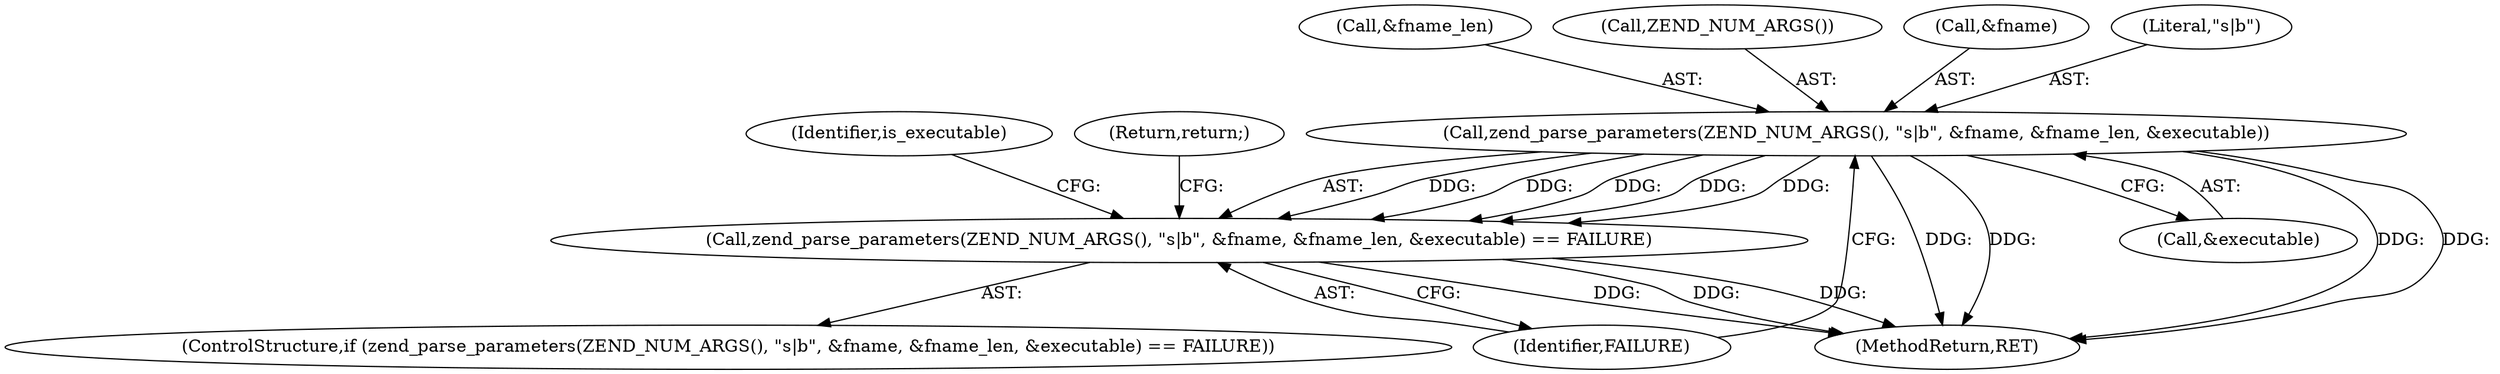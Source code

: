 digraph "1_php_1e9b175204e3286d64dfd6c9f09151c31b5e099a_2@del" {
"1000115" [label="(Call,zend_parse_parameters(ZEND_NUM_ARGS(), \"s|b\", &fname, &fname_len, &executable))"];
"1000114" [label="(Call,zend_parse_parameters(ZEND_NUM_ARGS(), \"s|b\", &fname, &fname_len, &executable) == FAILURE)"];
"1000128" [label="(Identifier,is_executable)"];
"1000143" [label="(MethodReturn,RET)"];
"1000120" [label="(Call,&fname_len)"];
"1000126" [label="(Return,return;)"];
"1000116" [label="(Call,ZEND_NUM_ARGS())"];
"1000115" [label="(Call,zend_parse_parameters(ZEND_NUM_ARGS(), \"s|b\", &fname, &fname_len, &executable))"];
"1000113" [label="(ControlStructure,if (zend_parse_parameters(ZEND_NUM_ARGS(), \"s|b\", &fname, &fname_len, &executable) == FAILURE))"];
"1000114" [label="(Call,zend_parse_parameters(ZEND_NUM_ARGS(), \"s|b\", &fname, &fname_len, &executable) == FAILURE)"];
"1000118" [label="(Call,&fname)"];
"1000124" [label="(Identifier,FAILURE)"];
"1000122" [label="(Call,&executable)"];
"1000117" [label="(Literal,\"s|b\")"];
"1000115" -> "1000114"  [label="AST: "];
"1000115" -> "1000122"  [label="CFG: "];
"1000116" -> "1000115"  [label="AST: "];
"1000117" -> "1000115"  [label="AST: "];
"1000118" -> "1000115"  [label="AST: "];
"1000120" -> "1000115"  [label="AST: "];
"1000122" -> "1000115"  [label="AST: "];
"1000124" -> "1000115"  [label="CFG: "];
"1000115" -> "1000143"  [label="DDG: "];
"1000115" -> "1000143"  [label="DDG: "];
"1000115" -> "1000143"  [label="DDG: "];
"1000115" -> "1000143"  [label="DDG: "];
"1000115" -> "1000114"  [label="DDG: "];
"1000115" -> "1000114"  [label="DDG: "];
"1000115" -> "1000114"  [label="DDG: "];
"1000115" -> "1000114"  [label="DDG: "];
"1000115" -> "1000114"  [label="DDG: "];
"1000114" -> "1000113"  [label="AST: "];
"1000114" -> "1000124"  [label="CFG: "];
"1000124" -> "1000114"  [label="AST: "];
"1000126" -> "1000114"  [label="CFG: "];
"1000128" -> "1000114"  [label="CFG: "];
"1000114" -> "1000143"  [label="DDG: "];
"1000114" -> "1000143"  [label="DDG: "];
"1000114" -> "1000143"  [label="DDG: "];
}
